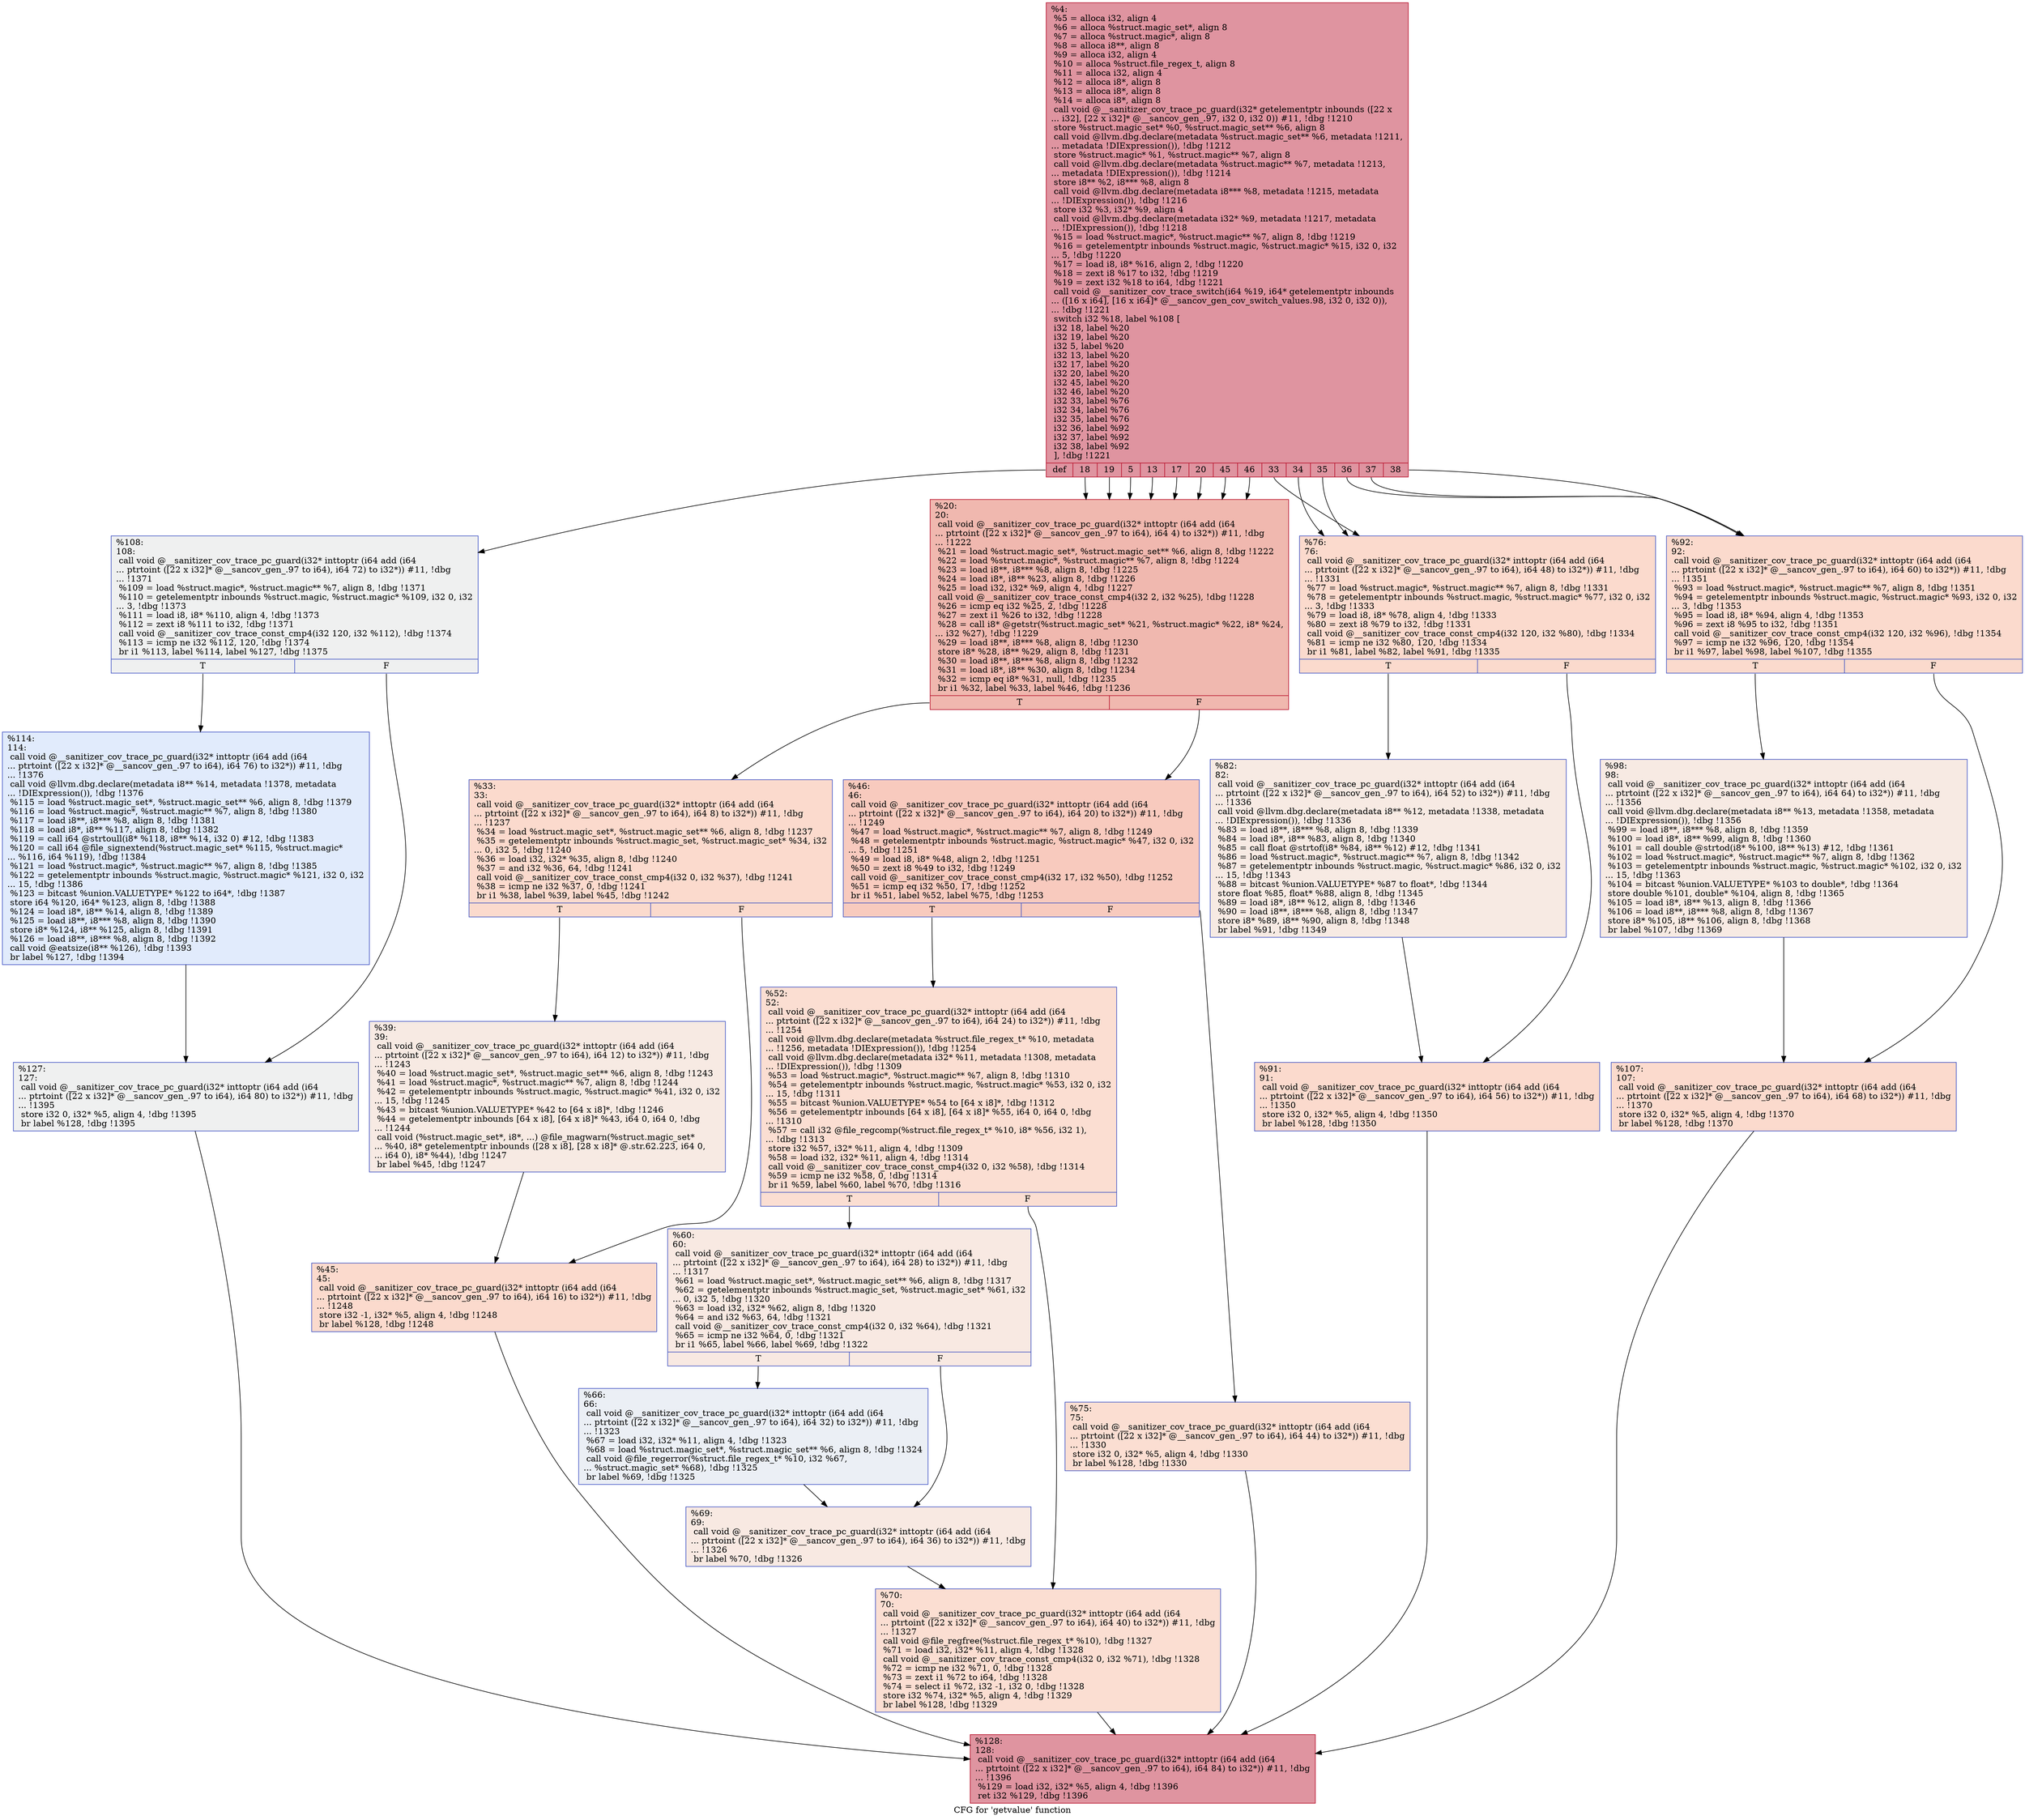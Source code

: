digraph "CFG for 'getvalue' function" {
	label="CFG for 'getvalue' function";

	Node0x564cce3413c0 [shape=record,color="#b70d28ff", style=filled, fillcolor="#b70d2870",label="{%4:\l  %5 = alloca i32, align 4\l  %6 = alloca %struct.magic_set*, align 8\l  %7 = alloca %struct.magic*, align 8\l  %8 = alloca i8**, align 8\l  %9 = alloca i32, align 4\l  %10 = alloca %struct.file_regex_t, align 8\l  %11 = alloca i32, align 4\l  %12 = alloca i8*, align 8\l  %13 = alloca i8*, align 8\l  %14 = alloca i8*, align 8\l  call void @__sanitizer_cov_trace_pc_guard(i32* getelementptr inbounds ([22 x\l... i32], [22 x i32]* @__sancov_gen_.97, i32 0, i32 0)) #11, !dbg !1210\l  store %struct.magic_set* %0, %struct.magic_set** %6, align 8\l  call void @llvm.dbg.declare(metadata %struct.magic_set** %6, metadata !1211,\l... metadata !DIExpression()), !dbg !1212\l  store %struct.magic* %1, %struct.magic** %7, align 8\l  call void @llvm.dbg.declare(metadata %struct.magic** %7, metadata !1213,\l... metadata !DIExpression()), !dbg !1214\l  store i8** %2, i8*** %8, align 8\l  call void @llvm.dbg.declare(metadata i8*** %8, metadata !1215, metadata\l... !DIExpression()), !dbg !1216\l  store i32 %3, i32* %9, align 4\l  call void @llvm.dbg.declare(metadata i32* %9, metadata !1217, metadata\l... !DIExpression()), !dbg !1218\l  %15 = load %struct.magic*, %struct.magic** %7, align 8, !dbg !1219\l  %16 = getelementptr inbounds %struct.magic, %struct.magic* %15, i32 0, i32\l... 5, !dbg !1220\l  %17 = load i8, i8* %16, align 2, !dbg !1220\l  %18 = zext i8 %17 to i32, !dbg !1219\l  %19 = zext i32 %18 to i64, !dbg !1221\l  call void @__sanitizer_cov_trace_switch(i64 %19, i64* getelementptr inbounds\l... ([16 x i64], [16 x i64]* @__sancov_gen_cov_switch_values.98, i32 0, i32 0)),\l... !dbg !1221\l  switch i32 %18, label %108 [\l    i32 18, label %20\l    i32 19, label %20\l    i32 5, label %20\l    i32 13, label %20\l    i32 17, label %20\l    i32 20, label %20\l    i32 45, label %20\l    i32 46, label %20\l    i32 33, label %76\l    i32 34, label %76\l    i32 35, label %76\l    i32 36, label %92\l    i32 37, label %92\l    i32 38, label %92\l  ], !dbg !1221\l|{<s0>def|<s1>18|<s2>19|<s3>5|<s4>13|<s5>17|<s6>20|<s7>45|<s8>46|<s9>33|<s10>34|<s11>35|<s12>36|<s13>37|<s14>38}}"];
	Node0x564cce3413c0:s0 -> Node0x564cce341ad0;
	Node0x564cce3413c0:s1 -> Node0x564cce341580;
	Node0x564cce3413c0:s2 -> Node0x564cce341580;
	Node0x564cce3413c0:s3 -> Node0x564cce341580;
	Node0x564cce3413c0:s4 -> Node0x564cce341580;
	Node0x564cce3413c0:s5 -> Node0x564cce341580;
	Node0x564cce3413c0:s6 -> Node0x564cce341580;
	Node0x564cce3413c0:s7 -> Node0x564cce341580;
	Node0x564cce3413c0:s8 -> Node0x564cce341580;
	Node0x564cce3413c0:s9 -> Node0x564cce3418f0;
	Node0x564cce3413c0:s10 -> Node0x564cce3418f0;
	Node0x564cce3413c0:s11 -> Node0x564cce3418f0;
	Node0x564cce3413c0:s12 -> Node0x564cce3419e0;
	Node0x564cce3413c0:s13 -> Node0x564cce3419e0;
	Node0x564cce3413c0:s14 -> Node0x564cce3419e0;
	Node0x564cce341580 [shape=record,color="#b70d28ff", style=filled, fillcolor="#dc5d4a70",label="{%20:\l20:                                               \l  call void @__sanitizer_cov_trace_pc_guard(i32* inttoptr (i64 add (i64\l... ptrtoint ([22 x i32]* @__sancov_gen_.97 to i64), i64 4) to i32*)) #11, !dbg\l... !1222\l  %21 = load %struct.magic_set*, %struct.magic_set** %6, align 8, !dbg !1222\l  %22 = load %struct.magic*, %struct.magic** %7, align 8, !dbg !1224\l  %23 = load i8**, i8*** %8, align 8, !dbg !1225\l  %24 = load i8*, i8** %23, align 8, !dbg !1226\l  %25 = load i32, i32* %9, align 4, !dbg !1227\l  call void @__sanitizer_cov_trace_const_cmp4(i32 2, i32 %25), !dbg !1228\l  %26 = icmp eq i32 %25, 2, !dbg !1228\l  %27 = zext i1 %26 to i32, !dbg !1228\l  %28 = call i8* @getstr(%struct.magic_set* %21, %struct.magic* %22, i8* %24,\l... i32 %27), !dbg !1229\l  %29 = load i8**, i8*** %8, align 8, !dbg !1230\l  store i8* %28, i8** %29, align 8, !dbg !1231\l  %30 = load i8**, i8*** %8, align 8, !dbg !1232\l  %31 = load i8*, i8** %30, align 8, !dbg !1234\l  %32 = icmp eq i8* %31, null, !dbg !1235\l  br i1 %32, label %33, label %46, !dbg !1236\l|{<s0>T|<s1>F}}"];
	Node0x564cce341580:s0 -> Node0x564cce3415d0;
	Node0x564cce341580:s1 -> Node0x564cce3416c0;
	Node0x564cce3415d0 [shape=record,color="#3d50c3ff", style=filled, fillcolor="#f7ac8e70",label="{%33:\l33:                                               \l  call void @__sanitizer_cov_trace_pc_guard(i32* inttoptr (i64 add (i64\l... ptrtoint ([22 x i32]* @__sancov_gen_.97 to i64), i64 8) to i32*)) #11, !dbg\l... !1237\l  %34 = load %struct.magic_set*, %struct.magic_set** %6, align 8, !dbg !1237\l  %35 = getelementptr inbounds %struct.magic_set, %struct.magic_set* %34, i32\l... 0, i32 5, !dbg !1240\l  %36 = load i32, i32* %35, align 8, !dbg !1240\l  %37 = and i32 %36, 64, !dbg !1241\l  call void @__sanitizer_cov_trace_const_cmp4(i32 0, i32 %37), !dbg !1241\l  %38 = icmp ne i32 %37, 0, !dbg !1241\l  br i1 %38, label %39, label %45, !dbg !1242\l|{<s0>T|<s1>F}}"];
	Node0x564cce3415d0:s0 -> Node0x564cce341620;
	Node0x564cce3415d0:s1 -> Node0x564cce341670;
	Node0x564cce341620 [shape=record,color="#3d50c3ff", style=filled, fillcolor="#eed0c070",label="{%39:\l39:                                               \l  call void @__sanitizer_cov_trace_pc_guard(i32* inttoptr (i64 add (i64\l... ptrtoint ([22 x i32]* @__sancov_gen_.97 to i64), i64 12) to i32*)) #11, !dbg\l... !1243\l  %40 = load %struct.magic_set*, %struct.magic_set** %6, align 8, !dbg !1243\l  %41 = load %struct.magic*, %struct.magic** %7, align 8, !dbg !1244\l  %42 = getelementptr inbounds %struct.magic, %struct.magic* %41, i32 0, i32\l... 15, !dbg !1245\l  %43 = bitcast %union.VALUETYPE* %42 to [64 x i8]*, !dbg !1246\l  %44 = getelementptr inbounds [64 x i8], [64 x i8]* %43, i64 0, i64 0, !dbg\l... !1244\l  call void (%struct.magic_set*, i8*, ...) @file_magwarn(%struct.magic_set*\l... %40, i8* getelementptr inbounds ([28 x i8], [28 x i8]* @.str.62.223, i64 0,\l... i64 0), i8* %44), !dbg !1247\l  br label %45, !dbg !1247\l}"];
	Node0x564cce341620 -> Node0x564cce341670;
	Node0x564cce341670 [shape=record,color="#3d50c3ff", style=filled, fillcolor="#f7ac8e70",label="{%45:\l45:                                               \l  call void @__sanitizer_cov_trace_pc_guard(i32* inttoptr (i64 add (i64\l... ptrtoint ([22 x i32]* @__sancov_gen_.97 to i64), i64 16) to i32*)) #11, !dbg\l... !1248\l  store i32 -1, i32* %5, align 4, !dbg !1248\l  br label %128, !dbg !1248\l}"];
	Node0x564cce341670 -> Node0x564cce341bc0;
	Node0x564cce3416c0 [shape=record,color="#3d50c3ff", style=filled, fillcolor="#ef886b70",label="{%46:\l46:                                               \l  call void @__sanitizer_cov_trace_pc_guard(i32* inttoptr (i64 add (i64\l... ptrtoint ([22 x i32]* @__sancov_gen_.97 to i64), i64 20) to i32*)) #11, !dbg\l... !1249\l  %47 = load %struct.magic*, %struct.magic** %7, align 8, !dbg !1249\l  %48 = getelementptr inbounds %struct.magic, %struct.magic* %47, i32 0, i32\l... 5, !dbg !1251\l  %49 = load i8, i8* %48, align 2, !dbg !1251\l  %50 = zext i8 %49 to i32, !dbg !1249\l  call void @__sanitizer_cov_trace_const_cmp4(i32 17, i32 %50), !dbg !1252\l  %51 = icmp eq i32 %50, 17, !dbg !1252\l  br i1 %51, label %52, label %75, !dbg !1253\l|{<s0>T|<s1>F}}"];
	Node0x564cce3416c0:s0 -> Node0x564cce341710;
	Node0x564cce3416c0:s1 -> Node0x564cce3418a0;
	Node0x564cce341710 [shape=record,color="#3d50c3ff", style=filled, fillcolor="#f7b59970",label="{%52:\l52:                                               \l  call void @__sanitizer_cov_trace_pc_guard(i32* inttoptr (i64 add (i64\l... ptrtoint ([22 x i32]* @__sancov_gen_.97 to i64), i64 24) to i32*)) #11, !dbg\l... !1254\l  call void @llvm.dbg.declare(metadata %struct.file_regex_t* %10, metadata\l... !1256, metadata !DIExpression()), !dbg !1254\l  call void @llvm.dbg.declare(metadata i32* %11, metadata !1308, metadata\l... !DIExpression()), !dbg !1309\l  %53 = load %struct.magic*, %struct.magic** %7, align 8, !dbg !1310\l  %54 = getelementptr inbounds %struct.magic, %struct.magic* %53, i32 0, i32\l... 15, !dbg !1311\l  %55 = bitcast %union.VALUETYPE* %54 to [64 x i8]*, !dbg !1312\l  %56 = getelementptr inbounds [64 x i8], [64 x i8]* %55, i64 0, i64 0, !dbg\l... !1310\l  %57 = call i32 @file_regcomp(%struct.file_regex_t* %10, i8* %56, i32 1),\l... !dbg !1313\l  store i32 %57, i32* %11, align 4, !dbg !1309\l  %58 = load i32, i32* %11, align 4, !dbg !1314\l  call void @__sanitizer_cov_trace_const_cmp4(i32 0, i32 %58), !dbg !1314\l  %59 = icmp ne i32 %58, 0, !dbg !1314\l  br i1 %59, label %60, label %70, !dbg !1316\l|{<s0>T|<s1>F}}"];
	Node0x564cce341710:s0 -> Node0x564cce341760;
	Node0x564cce341710:s1 -> Node0x564cce341850;
	Node0x564cce341760 [shape=record,color="#3d50c3ff", style=filled, fillcolor="#efcebd70",label="{%60:\l60:                                               \l  call void @__sanitizer_cov_trace_pc_guard(i32* inttoptr (i64 add (i64\l... ptrtoint ([22 x i32]* @__sancov_gen_.97 to i64), i64 28) to i32*)) #11, !dbg\l... !1317\l  %61 = load %struct.magic_set*, %struct.magic_set** %6, align 8, !dbg !1317\l  %62 = getelementptr inbounds %struct.magic_set, %struct.magic_set* %61, i32\l... 0, i32 5, !dbg !1320\l  %63 = load i32, i32* %62, align 8, !dbg !1320\l  %64 = and i32 %63, 64, !dbg !1321\l  call void @__sanitizer_cov_trace_const_cmp4(i32 0, i32 %64), !dbg !1321\l  %65 = icmp ne i32 %64, 0, !dbg !1321\l  br i1 %65, label %66, label %69, !dbg !1322\l|{<s0>T|<s1>F}}"];
	Node0x564cce341760:s0 -> Node0x564cce3417b0;
	Node0x564cce341760:s1 -> Node0x564cce341800;
	Node0x564cce3417b0 [shape=record,color="#3d50c3ff", style=filled, fillcolor="#d1dae970",label="{%66:\l66:                                               \l  call void @__sanitizer_cov_trace_pc_guard(i32* inttoptr (i64 add (i64\l... ptrtoint ([22 x i32]* @__sancov_gen_.97 to i64), i64 32) to i32*)) #11, !dbg\l... !1323\l  %67 = load i32, i32* %11, align 4, !dbg !1323\l  %68 = load %struct.magic_set*, %struct.magic_set** %6, align 8, !dbg !1324\l  call void @file_regerror(%struct.file_regex_t* %10, i32 %67,\l... %struct.magic_set* %68), !dbg !1325\l  br label %69, !dbg !1325\l}"];
	Node0x564cce3417b0 -> Node0x564cce341800;
	Node0x564cce341800 [shape=record,color="#3d50c3ff", style=filled, fillcolor="#efcebd70",label="{%69:\l69:                                               \l  call void @__sanitizer_cov_trace_pc_guard(i32* inttoptr (i64 add (i64\l... ptrtoint ([22 x i32]* @__sancov_gen_.97 to i64), i64 36) to i32*)) #11, !dbg\l... !1326\l  br label %70, !dbg !1326\l}"];
	Node0x564cce341800 -> Node0x564cce341850;
	Node0x564cce341850 [shape=record,color="#3d50c3ff", style=filled, fillcolor="#f7b59970",label="{%70:\l70:                                               \l  call void @__sanitizer_cov_trace_pc_guard(i32* inttoptr (i64 add (i64\l... ptrtoint ([22 x i32]* @__sancov_gen_.97 to i64), i64 40) to i32*)) #11, !dbg\l... !1327\l  call void @file_regfree(%struct.file_regex_t* %10), !dbg !1327\l  %71 = load i32, i32* %11, align 4, !dbg !1328\l  call void @__sanitizer_cov_trace_const_cmp4(i32 0, i32 %71), !dbg !1328\l  %72 = icmp ne i32 %71, 0, !dbg !1328\l  %73 = zext i1 %72 to i64, !dbg !1328\l  %74 = select i1 %72, i32 -1, i32 0, !dbg !1328\l  store i32 %74, i32* %5, align 4, !dbg !1329\l  br label %128, !dbg !1329\l}"];
	Node0x564cce341850 -> Node0x564cce341bc0;
	Node0x564cce3418a0 [shape=record,color="#3d50c3ff", style=filled, fillcolor="#f7b59970",label="{%75:\l75:                                               \l  call void @__sanitizer_cov_trace_pc_guard(i32* inttoptr (i64 add (i64\l... ptrtoint ([22 x i32]* @__sancov_gen_.97 to i64), i64 44) to i32*)) #11, !dbg\l... !1330\l  store i32 0, i32* %5, align 4, !dbg !1330\l  br label %128, !dbg !1330\l}"];
	Node0x564cce3418a0 -> Node0x564cce341bc0;
	Node0x564cce3418f0 [shape=record,color="#3d50c3ff", style=filled, fillcolor="#f7ac8e70",label="{%76:\l76:                                               \l  call void @__sanitizer_cov_trace_pc_guard(i32* inttoptr (i64 add (i64\l... ptrtoint ([22 x i32]* @__sancov_gen_.97 to i64), i64 48) to i32*)) #11, !dbg\l... !1331\l  %77 = load %struct.magic*, %struct.magic** %7, align 8, !dbg !1331\l  %78 = getelementptr inbounds %struct.magic, %struct.magic* %77, i32 0, i32\l... 3, !dbg !1333\l  %79 = load i8, i8* %78, align 4, !dbg !1333\l  %80 = zext i8 %79 to i32, !dbg !1331\l  call void @__sanitizer_cov_trace_const_cmp4(i32 120, i32 %80), !dbg !1334\l  %81 = icmp ne i32 %80, 120, !dbg !1334\l  br i1 %81, label %82, label %91, !dbg !1335\l|{<s0>T|<s1>F}}"];
	Node0x564cce3418f0:s0 -> Node0x564cce341940;
	Node0x564cce3418f0:s1 -> Node0x564cce341990;
	Node0x564cce341940 [shape=record,color="#3d50c3ff", style=filled, fillcolor="#eed0c070",label="{%82:\l82:                                               \l  call void @__sanitizer_cov_trace_pc_guard(i32* inttoptr (i64 add (i64\l... ptrtoint ([22 x i32]* @__sancov_gen_.97 to i64), i64 52) to i32*)) #11, !dbg\l... !1336\l  call void @llvm.dbg.declare(metadata i8** %12, metadata !1338, metadata\l... !DIExpression()), !dbg !1336\l  %83 = load i8**, i8*** %8, align 8, !dbg !1339\l  %84 = load i8*, i8** %83, align 8, !dbg !1340\l  %85 = call float @strtof(i8* %84, i8** %12) #12, !dbg !1341\l  %86 = load %struct.magic*, %struct.magic** %7, align 8, !dbg !1342\l  %87 = getelementptr inbounds %struct.magic, %struct.magic* %86, i32 0, i32\l... 15, !dbg !1343\l  %88 = bitcast %union.VALUETYPE* %87 to float*, !dbg !1344\l  store float %85, float* %88, align 8, !dbg !1345\l  %89 = load i8*, i8** %12, align 8, !dbg !1346\l  %90 = load i8**, i8*** %8, align 8, !dbg !1347\l  store i8* %89, i8** %90, align 8, !dbg !1348\l  br label %91, !dbg !1349\l}"];
	Node0x564cce341940 -> Node0x564cce341990;
	Node0x564cce341990 [shape=record,color="#3d50c3ff", style=filled, fillcolor="#f7ac8e70",label="{%91:\l91:                                               \l  call void @__sanitizer_cov_trace_pc_guard(i32* inttoptr (i64 add (i64\l... ptrtoint ([22 x i32]* @__sancov_gen_.97 to i64), i64 56) to i32*)) #11, !dbg\l... !1350\l  store i32 0, i32* %5, align 4, !dbg !1350\l  br label %128, !dbg !1350\l}"];
	Node0x564cce341990 -> Node0x564cce341bc0;
	Node0x564cce3419e0 [shape=record,color="#3d50c3ff", style=filled, fillcolor="#f7ac8e70",label="{%92:\l92:                                               \l  call void @__sanitizer_cov_trace_pc_guard(i32* inttoptr (i64 add (i64\l... ptrtoint ([22 x i32]* @__sancov_gen_.97 to i64), i64 60) to i32*)) #11, !dbg\l... !1351\l  %93 = load %struct.magic*, %struct.magic** %7, align 8, !dbg !1351\l  %94 = getelementptr inbounds %struct.magic, %struct.magic* %93, i32 0, i32\l... 3, !dbg !1353\l  %95 = load i8, i8* %94, align 4, !dbg !1353\l  %96 = zext i8 %95 to i32, !dbg !1351\l  call void @__sanitizer_cov_trace_const_cmp4(i32 120, i32 %96), !dbg !1354\l  %97 = icmp ne i32 %96, 120, !dbg !1354\l  br i1 %97, label %98, label %107, !dbg !1355\l|{<s0>T|<s1>F}}"];
	Node0x564cce3419e0:s0 -> Node0x564cce341a30;
	Node0x564cce3419e0:s1 -> Node0x564cce341a80;
	Node0x564cce341a30 [shape=record,color="#3d50c3ff", style=filled, fillcolor="#eed0c070",label="{%98:\l98:                                               \l  call void @__sanitizer_cov_trace_pc_guard(i32* inttoptr (i64 add (i64\l... ptrtoint ([22 x i32]* @__sancov_gen_.97 to i64), i64 64) to i32*)) #11, !dbg\l... !1356\l  call void @llvm.dbg.declare(metadata i8** %13, metadata !1358, metadata\l... !DIExpression()), !dbg !1356\l  %99 = load i8**, i8*** %8, align 8, !dbg !1359\l  %100 = load i8*, i8** %99, align 8, !dbg !1360\l  %101 = call double @strtod(i8* %100, i8** %13) #12, !dbg !1361\l  %102 = load %struct.magic*, %struct.magic** %7, align 8, !dbg !1362\l  %103 = getelementptr inbounds %struct.magic, %struct.magic* %102, i32 0, i32\l... 15, !dbg !1363\l  %104 = bitcast %union.VALUETYPE* %103 to double*, !dbg !1364\l  store double %101, double* %104, align 8, !dbg !1365\l  %105 = load i8*, i8** %13, align 8, !dbg !1366\l  %106 = load i8**, i8*** %8, align 8, !dbg !1367\l  store i8* %105, i8** %106, align 8, !dbg !1368\l  br label %107, !dbg !1369\l}"];
	Node0x564cce341a30 -> Node0x564cce341a80;
	Node0x564cce341a80 [shape=record,color="#3d50c3ff", style=filled, fillcolor="#f7ac8e70",label="{%107:\l107:                                              \l  call void @__sanitizer_cov_trace_pc_guard(i32* inttoptr (i64 add (i64\l... ptrtoint ([22 x i32]* @__sancov_gen_.97 to i64), i64 68) to i32*)) #11, !dbg\l... !1370\l  store i32 0, i32* %5, align 4, !dbg !1370\l  br label %128, !dbg !1370\l}"];
	Node0x564cce341a80 -> Node0x564cce341bc0;
	Node0x564cce341ad0 [shape=record,color="#3d50c3ff", style=filled, fillcolor="#dbdcde70",label="{%108:\l108:                                              \l  call void @__sanitizer_cov_trace_pc_guard(i32* inttoptr (i64 add (i64\l... ptrtoint ([22 x i32]* @__sancov_gen_.97 to i64), i64 72) to i32*)) #11, !dbg\l... !1371\l  %109 = load %struct.magic*, %struct.magic** %7, align 8, !dbg !1371\l  %110 = getelementptr inbounds %struct.magic, %struct.magic* %109, i32 0, i32\l... 3, !dbg !1373\l  %111 = load i8, i8* %110, align 4, !dbg !1373\l  %112 = zext i8 %111 to i32, !dbg !1371\l  call void @__sanitizer_cov_trace_const_cmp4(i32 120, i32 %112), !dbg !1374\l  %113 = icmp ne i32 %112, 120, !dbg !1374\l  br i1 %113, label %114, label %127, !dbg !1375\l|{<s0>T|<s1>F}}"];
	Node0x564cce341ad0:s0 -> Node0x564cce341b20;
	Node0x564cce341ad0:s1 -> Node0x564cce341b70;
	Node0x564cce341b20 [shape=record,color="#3d50c3ff", style=filled, fillcolor="#bbd1f870",label="{%114:\l114:                                              \l  call void @__sanitizer_cov_trace_pc_guard(i32* inttoptr (i64 add (i64\l... ptrtoint ([22 x i32]* @__sancov_gen_.97 to i64), i64 76) to i32*)) #11, !dbg\l... !1376\l  call void @llvm.dbg.declare(metadata i8** %14, metadata !1378, metadata\l... !DIExpression()), !dbg !1376\l  %115 = load %struct.magic_set*, %struct.magic_set** %6, align 8, !dbg !1379\l  %116 = load %struct.magic*, %struct.magic** %7, align 8, !dbg !1380\l  %117 = load i8**, i8*** %8, align 8, !dbg !1381\l  %118 = load i8*, i8** %117, align 8, !dbg !1382\l  %119 = call i64 @strtoull(i8* %118, i8** %14, i32 0) #12, !dbg !1383\l  %120 = call i64 @file_signextend(%struct.magic_set* %115, %struct.magic*\l... %116, i64 %119), !dbg !1384\l  %121 = load %struct.magic*, %struct.magic** %7, align 8, !dbg !1385\l  %122 = getelementptr inbounds %struct.magic, %struct.magic* %121, i32 0, i32\l... 15, !dbg !1386\l  %123 = bitcast %union.VALUETYPE* %122 to i64*, !dbg !1387\l  store i64 %120, i64* %123, align 8, !dbg !1388\l  %124 = load i8*, i8** %14, align 8, !dbg !1389\l  %125 = load i8**, i8*** %8, align 8, !dbg !1390\l  store i8* %124, i8** %125, align 8, !dbg !1391\l  %126 = load i8**, i8*** %8, align 8, !dbg !1392\l  call void @eatsize(i8** %126), !dbg !1393\l  br label %127, !dbg !1394\l}"];
	Node0x564cce341b20 -> Node0x564cce341b70;
	Node0x564cce341b70 [shape=record,color="#3d50c3ff", style=filled, fillcolor="#dbdcde70",label="{%127:\l127:                                              \l  call void @__sanitizer_cov_trace_pc_guard(i32* inttoptr (i64 add (i64\l... ptrtoint ([22 x i32]* @__sancov_gen_.97 to i64), i64 80) to i32*)) #11, !dbg\l... !1395\l  store i32 0, i32* %5, align 4, !dbg !1395\l  br label %128, !dbg !1395\l}"];
	Node0x564cce341b70 -> Node0x564cce341bc0;
	Node0x564cce341bc0 [shape=record,color="#b70d28ff", style=filled, fillcolor="#b70d2870",label="{%128:\l128:                                              \l  call void @__sanitizer_cov_trace_pc_guard(i32* inttoptr (i64 add (i64\l... ptrtoint ([22 x i32]* @__sancov_gen_.97 to i64), i64 84) to i32*)) #11, !dbg\l... !1396\l  %129 = load i32, i32* %5, align 4, !dbg !1396\l  ret i32 %129, !dbg !1396\l}"];
}
